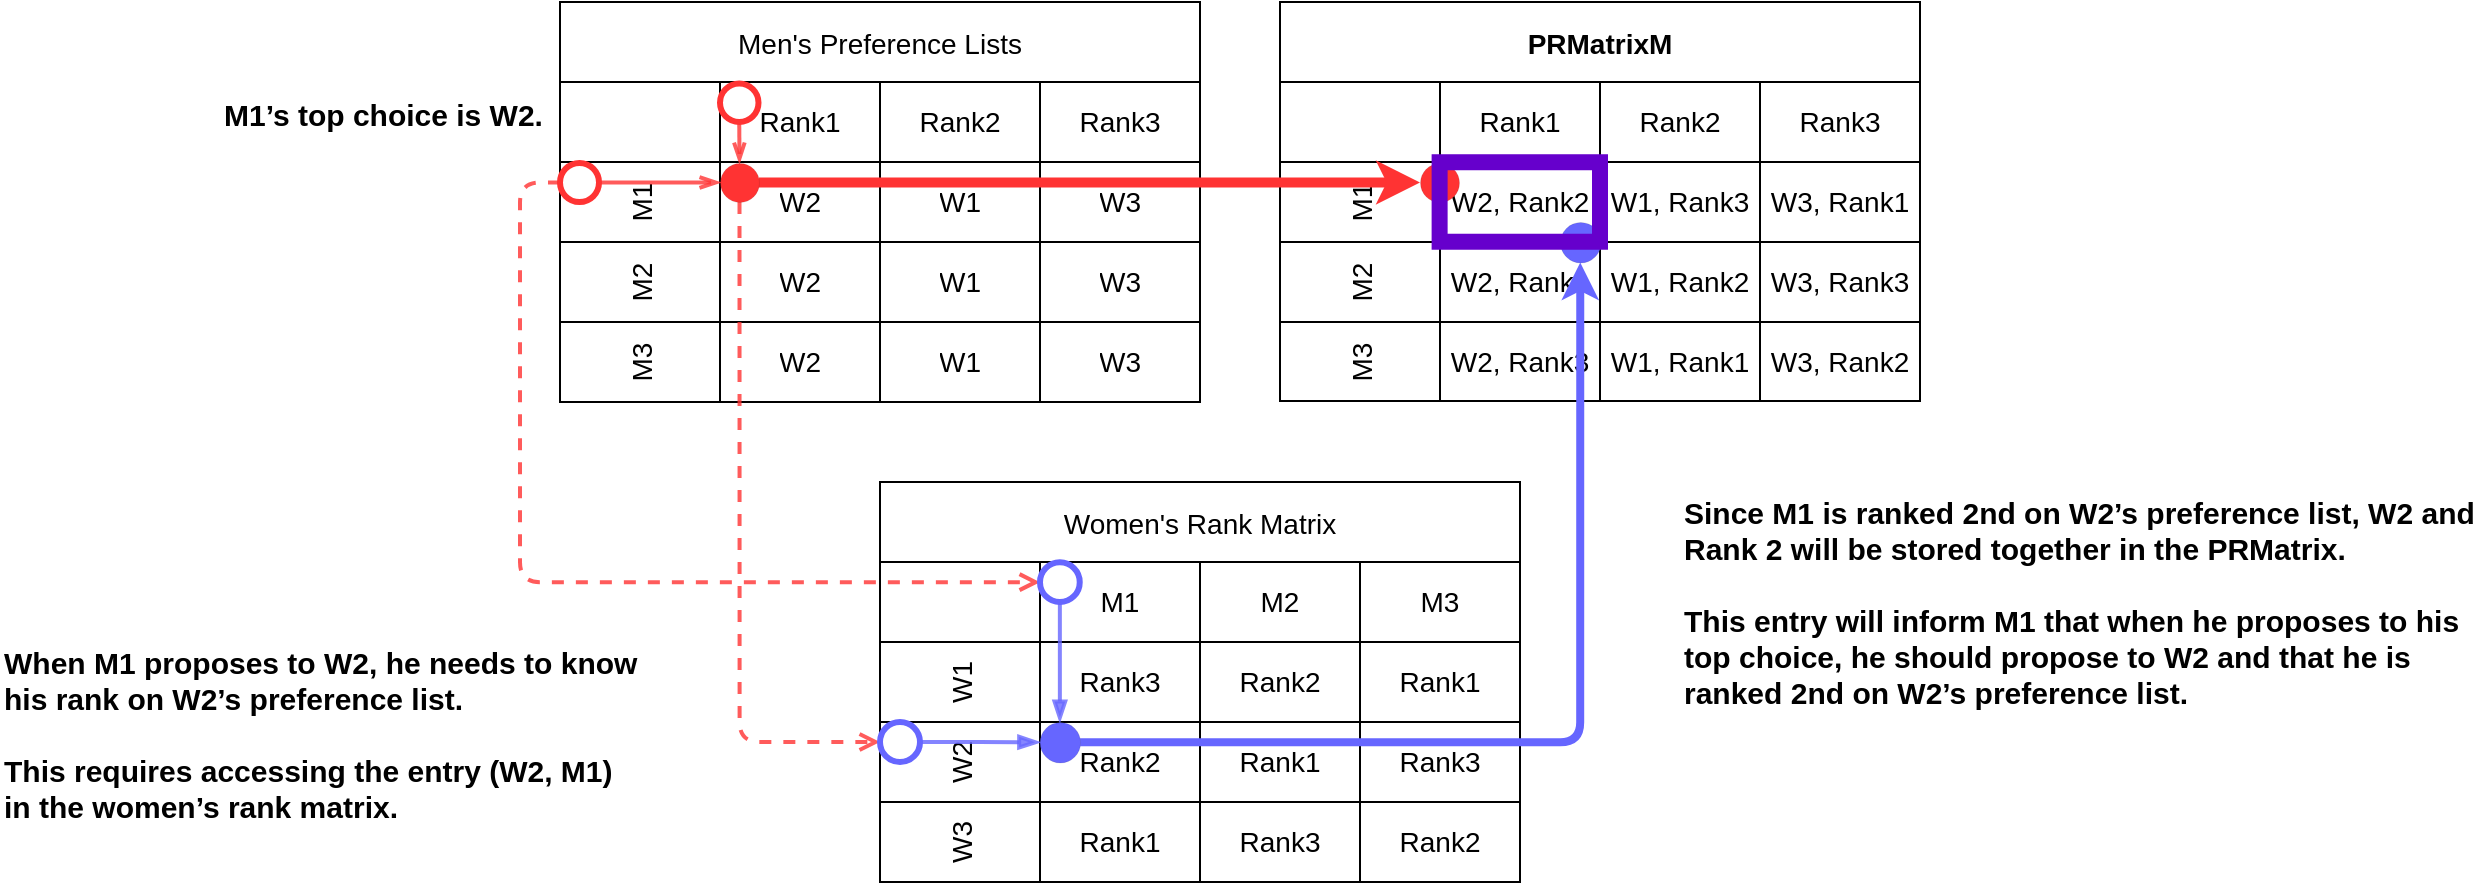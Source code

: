 <mxfile version="24.6.4" type="github">
  <diagram name="Page-1" id="vMLTytokWvOrCjo9vSvv">
    <mxGraphModel dx="3843" dy="961" grid="1" gridSize="10" guides="1" tooltips="1" connect="1" arrows="1" fold="1" page="1" pageScale="1" pageWidth="2339" pageHeight="3300" math="0" shadow="0">
      <root>
        <mxCell id="0" />
        <mxCell id="1" parent="0" />
        <mxCell id="kaPdP8XmIXaBj53WBzwW-1" value="Men&#39;s Preference Lists" style="shape=table;startSize=40;container=1;collapsible=0;childLayout=tableLayout;resizeLast=0;resizeLastRow=0;fontStyle=0;fontSize=14;" parent="1" vertex="1">
          <mxGeometry y="40" width="320" height="200" as="geometry" />
        </mxCell>
        <mxCell id="kaPdP8XmIXaBj53WBzwW-2" value="" style="shape=tableRow;horizontal=0;startSize=80;swimlaneHead=0;swimlaneBody=0;strokeColor=inherit;top=0;left=0;bottom=0;right=0;collapsible=0;dropTarget=0;fillColor=none;points=[[0,0.5],[1,0.5]];portConstraint=eastwest;fontSize=14;" parent="kaPdP8XmIXaBj53WBzwW-1" vertex="1">
          <mxGeometry y="40" width="320" height="40" as="geometry" />
        </mxCell>
        <mxCell id="kaPdP8XmIXaBj53WBzwW-3" value="Rank1" style="shape=partialRectangle;html=1;whiteSpace=wrap;connectable=0;strokeColor=inherit;overflow=hidden;fillColor=none;top=0;left=0;bottom=0;right=0;pointerEvents=1;fontSize=14;" parent="kaPdP8XmIXaBj53WBzwW-2" vertex="1">
          <mxGeometry x="80" width="80" height="40" as="geometry">
            <mxRectangle width="80" height="40" as="alternateBounds" />
          </mxGeometry>
        </mxCell>
        <mxCell id="kaPdP8XmIXaBj53WBzwW-4" value="Rank2" style="shape=partialRectangle;html=1;whiteSpace=wrap;connectable=0;strokeColor=inherit;overflow=hidden;fillColor=none;top=0;left=0;bottom=0;right=0;pointerEvents=1;fontSize=14;" parent="kaPdP8XmIXaBj53WBzwW-2" vertex="1">
          <mxGeometry x="160" width="80" height="40" as="geometry">
            <mxRectangle width="80" height="40" as="alternateBounds" />
          </mxGeometry>
        </mxCell>
        <mxCell id="kaPdP8XmIXaBj53WBzwW-5" value="Rank3" style="shape=partialRectangle;html=1;whiteSpace=wrap;connectable=0;strokeColor=inherit;overflow=hidden;fillColor=none;top=0;left=0;bottom=0;right=0;pointerEvents=1;strokeWidth=1;resizeWidth=1;resizeHeight=1;fontSize=14;" parent="kaPdP8XmIXaBj53WBzwW-2" vertex="1">
          <mxGeometry x="240" width="80" height="40" as="geometry">
            <mxRectangle width="80" height="40" as="alternateBounds" />
          </mxGeometry>
        </mxCell>
        <mxCell id="kaPdP8XmIXaBj53WBzwW-6" value="M1" style="shape=tableRow;horizontal=0;startSize=80;swimlaneHead=0;swimlaneBody=0;strokeColor=inherit;top=0;left=0;bottom=0;right=0;collapsible=0;dropTarget=0;fillColor=none;points=[[0,0.5],[1,0.5]];portConstraint=eastwest;fontSize=14;" parent="kaPdP8XmIXaBj53WBzwW-1" vertex="1">
          <mxGeometry y="80" width="320" height="40" as="geometry" />
        </mxCell>
        <mxCell id="kaPdP8XmIXaBj53WBzwW-7" value="W2" style="shape=partialRectangle;html=1;whiteSpace=wrap;connectable=0;overflow=hidden;top=0;left=0;bottom=0;right=0;pointerEvents=1;strokeColor=default;fillColor=none;fontSize=14;" parent="kaPdP8XmIXaBj53WBzwW-6" vertex="1">
          <mxGeometry x="80" width="80" height="40" as="geometry">
            <mxRectangle width="80" height="40" as="alternateBounds" />
          </mxGeometry>
        </mxCell>
        <mxCell id="kaPdP8XmIXaBj53WBzwW-8" value="W1" style="shape=partialRectangle;html=1;whiteSpace=wrap;connectable=0;overflow=hidden;top=0;left=0;bottom=0;right=0;pointerEvents=1;fillColor=none;labelBackgroundColor=none;labelBorderColor=none;strokeColor=default;shadow=0;resizable=1;resizeWidth=0;metaEdit=0;backgroundOutline=0;fontSize=14;" parent="kaPdP8XmIXaBj53WBzwW-6" vertex="1">
          <mxGeometry x="160" width="80" height="40" as="geometry">
            <mxRectangle width="80" height="40" as="alternateBounds" />
          </mxGeometry>
        </mxCell>
        <mxCell id="kaPdP8XmIXaBj53WBzwW-9" value="W3" style="shape=partialRectangle;html=1;whiteSpace=wrap;connectable=0;overflow=hidden;top=0;left=0;bottom=0;right=0;pointerEvents=1;fillColor=none;fontSize=14;" parent="kaPdP8XmIXaBj53WBzwW-6" vertex="1">
          <mxGeometry x="240" width="80" height="40" as="geometry">
            <mxRectangle width="80" height="40" as="alternateBounds" />
          </mxGeometry>
        </mxCell>
        <mxCell id="kaPdP8XmIXaBj53WBzwW-10" value="M2" style="shape=tableRow;horizontal=0;startSize=80;swimlaneHead=0;swimlaneBody=0;strokeColor=inherit;top=0;left=0;bottom=0;right=0;collapsible=0;dropTarget=0;fillColor=none;points=[[0,0.5],[1,0.5]];portConstraint=eastwest;fontSize=14;" parent="kaPdP8XmIXaBj53WBzwW-1" vertex="1">
          <mxGeometry y="120" width="320" height="40" as="geometry" />
        </mxCell>
        <mxCell id="kaPdP8XmIXaBj53WBzwW-11" value="W2" style="shape=partialRectangle;html=1;whiteSpace=wrap;connectable=0;overflow=hidden;top=0;left=0;bottom=0;right=0;pointerEvents=1;strokeOpacity=100;fillColor=none;fontSize=14;" parent="kaPdP8XmIXaBj53WBzwW-10" vertex="1">
          <mxGeometry x="80" width="80" height="40" as="geometry">
            <mxRectangle width="80" height="40" as="alternateBounds" />
          </mxGeometry>
        </mxCell>
        <mxCell id="kaPdP8XmIXaBj53WBzwW-12" value="W1" style="shape=partialRectangle;html=1;whiteSpace=wrap;connectable=0;strokeColor=inherit;overflow=hidden;fillColor=none;top=0;left=0;bottom=0;right=0;pointerEvents=1;fontSize=14;" parent="kaPdP8XmIXaBj53WBzwW-10" vertex="1">
          <mxGeometry x="160" width="80" height="40" as="geometry">
            <mxRectangle width="80" height="40" as="alternateBounds" />
          </mxGeometry>
        </mxCell>
        <mxCell id="kaPdP8XmIXaBj53WBzwW-13" value="W3" style="shape=partialRectangle;html=1;whiteSpace=wrap;connectable=0;strokeColor=inherit;overflow=hidden;fillColor=none;top=0;left=0;bottom=0;right=0;pointerEvents=1;fontSize=14;" parent="kaPdP8XmIXaBj53WBzwW-10" vertex="1">
          <mxGeometry x="240" width="80" height="40" as="geometry">
            <mxRectangle width="80" height="40" as="alternateBounds" />
          </mxGeometry>
        </mxCell>
        <mxCell id="kaPdP8XmIXaBj53WBzwW-14" value="M3" style="shape=tableRow;horizontal=0;startSize=80;swimlaneHead=0;swimlaneBody=0;strokeColor=inherit;top=0;left=0;bottom=0;right=0;collapsible=0;dropTarget=0;fillColor=none;points=[[0,0.5],[1,0.5]];portConstraint=eastwest;fontSize=14;" parent="kaPdP8XmIXaBj53WBzwW-1" vertex="1">
          <mxGeometry y="160" width="320" height="40" as="geometry" />
        </mxCell>
        <mxCell id="kaPdP8XmIXaBj53WBzwW-15" value="W2" style="shape=partialRectangle;html=1;whiteSpace=wrap;connectable=0;overflow=hidden;top=0;left=0;bottom=0;right=0;pointerEvents=1;fillColor=none;fontSize=14;" parent="kaPdP8XmIXaBj53WBzwW-14" vertex="1">
          <mxGeometry x="80" width="80" height="40" as="geometry">
            <mxRectangle width="80" height="40" as="alternateBounds" />
          </mxGeometry>
        </mxCell>
        <mxCell id="kaPdP8XmIXaBj53WBzwW-16" value="W1" style="shape=partialRectangle;html=1;whiteSpace=wrap;connectable=0;overflow=hidden;top=0;left=0;bottom=0;right=0;pointerEvents=1;fillColor=none;fontSize=14;" parent="kaPdP8XmIXaBj53WBzwW-14" vertex="1">
          <mxGeometry x="160" width="80" height="40" as="geometry">
            <mxRectangle width="80" height="40" as="alternateBounds" />
          </mxGeometry>
        </mxCell>
        <mxCell id="kaPdP8XmIXaBj53WBzwW-17" value="W3" style="shape=partialRectangle;html=1;whiteSpace=wrap;connectable=0;strokeColor=inherit;overflow=hidden;fillColor=none;top=0;left=0;bottom=0;right=0;pointerEvents=1;fontSize=14;" parent="kaPdP8XmIXaBj53WBzwW-14" vertex="1">
          <mxGeometry x="240" width="80" height="40" as="geometry">
            <mxRectangle width="80" height="40" as="alternateBounds" />
          </mxGeometry>
        </mxCell>
        <mxCell id="kaPdP8XmIXaBj53WBzwW-24" value="Women&#39;s Rank Matrix" style="shape=table;startSize=40;container=1;collapsible=0;childLayout=tableLayout;resizeLast=0;resizeLastRow=0;fontStyle=0;fontSize=14;" parent="1" vertex="1">
          <mxGeometry x="160" y="280" width="320" height="200" as="geometry" />
        </mxCell>
        <mxCell id="kaPdP8XmIXaBj53WBzwW-25" value="" style="shape=tableRow;horizontal=0;startSize=80;swimlaneHead=0;swimlaneBody=0;strokeColor=inherit;top=0;left=0;bottom=0;right=0;collapsible=0;dropTarget=0;fillColor=none;points=[[0,0.5],[1,0.5]];portConstraint=eastwest;fontSize=14;" parent="kaPdP8XmIXaBj53WBzwW-24" vertex="1">
          <mxGeometry y="40" width="320" height="40" as="geometry" />
        </mxCell>
        <mxCell id="kaPdP8XmIXaBj53WBzwW-26" value="M1" style="shape=partialRectangle;html=1;whiteSpace=wrap;connectable=0;strokeColor=inherit;overflow=hidden;fillColor=none;top=0;left=0;bottom=0;right=0;pointerEvents=1;fontSize=14;" parent="kaPdP8XmIXaBj53WBzwW-25" vertex="1">
          <mxGeometry x="80" width="80" height="40" as="geometry">
            <mxRectangle width="80" height="40" as="alternateBounds" />
          </mxGeometry>
        </mxCell>
        <mxCell id="kaPdP8XmIXaBj53WBzwW-27" value="M2" style="shape=partialRectangle;html=1;whiteSpace=wrap;connectable=0;strokeColor=inherit;overflow=hidden;fillColor=none;top=0;left=0;bottom=0;right=0;pointerEvents=1;fontSize=14;" parent="kaPdP8XmIXaBj53WBzwW-25" vertex="1">
          <mxGeometry x="160" width="80" height="40" as="geometry">
            <mxRectangle width="80" height="40" as="alternateBounds" />
          </mxGeometry>
        </mxCell>
        <mxCell id="kaPdP8XmIXaBj53WBzwW-28" value="M3" style="shape=partialRectangle;html=1;whiteSpace=wrap;connectable=0;strokeColor=inherit;overflow=hidden;fillColor=none;top=0;left=0;bottom=0;right=0;pointerEvents=1;strokeWidth=1;resizeWidth=1;resizeHeight=1;fontSize=14;" parent="kaPdP8XmIXaBj53WBzwW-25" vertex="1">
          <mxGeometry x="240" width="80" height="40" as="geometry">
            <mxRectangle width="80" height="40" as="alternateBounds" />
          </mxGeometry>
        </mxCell>
        <mxCell id="kaPdP8XmIXaBj53WBzwW-29" value="W1" style="shape=tableRow;horizontal=0;startSize=80;swimlaneHead=0;swimlaneBody=0;strokeColor=inherit;top=0;left=0;bottom=0;right=0;collapsible=0;dropTarget=0;fillColor=none;points=[[0,0.5],[1,0.5]];portConstraint=eastwest;fontSize=14;" parent="kaPdP8XmIXaBj53WBzwW-24" vertex="1">
          <mxGeometry y="80" width="320" height="40" as="geometry" />
        </mxCell>
        <mxCell id="kaPdP8XmIXaBj53WBzwW-30" value="Rank3" style="shape=partialRectangle;html=1;whiteSpace=wrap;connectable=0;strokeColor=inherit;overflow=hidden;fillColor=none;top=0;left=0;bottom=0;right=0;pointerEvents=1;fontSize=14;" parent="kaPdP8XmIXaBj53WBzwW-29" vertex="1">
          <mxGeometry x="80" width="80" height="40" as="geometry">
            <mxRectangle width="80" height="40" as="alternateBounds" />
          </mxGeometry>
        </mxCell>
        <mxCell id="kaPdP8XmIXaBj53WBzwW-31" value="Rank2" style="shape=partialRectangle;html=1;whiteSpace=wrap;connectable=0;strokeColor=inherit;overflow=hidden;fillColor=none;top=0;left=0;bottom=0;right=0;pointerEvents=1;fontSize=14;" parent="kaPdP8XmIXaBj53WBzwW-29" vertex="1">
          <mxGeometry x="160" width="80" height="40" as="geometry">
            <mxRectangle width="80" height="40" as="alternateBounds" />
          </mxGeometry>
        </mxCell>
        <mxCell id="kaPdP8XmIXaBj53WBzwW-32" value="Rank1" style="shape=partialRectangle;html=1;whiteSpace=wrap;connectable=0;strokeColor=inherit;overflow=hidden;fillColor=none;top=0;left=0;bottom=0;right=0;pointerEvents=1;fontSize=14;" parent="kaPdP8XmIXaBj53WBzwW-29" vertex="1">
          <mxGeometry x="240" width="80" height="40" as="geometry">
            <mxRectangle width="80" height="40" as="alternateBounds" />
          </mxGeometry>
        </mxCell>
        <mxCell id="kaPdP8XmIXaBj53WBzwW-33" value="W2" style="shape=tableRow;horizontal=0;startSize=80;swimlaneHead=0;swimlaneBody=0;strokeColor=inherit;top=0;left=0;bottom=0;right=0;collapsible=0;dropTarget=0;fillColor=none;points=[[0,0.5],[1,0.5]];portConstraint=eastwest;fontSize=14;" parent="kaPdP8XmIXaBj53WBzwW-24" vertex="1">
          <mxGeometry y="120" width="320" height="40" as="geometry" />
        </mxCell>
        <mxCell id="kaPdP8XmIXaBj53WBzwW-34" value="Rank2" style="shape=partialRectangle;html=1;whiteSpace=wrap;connectable=0;strokeColor=inherit;overflow=hidden;fillColor=none;top=0;left=0;bottom=0;right=0;pointerEvents=1;fontSize=14;" parent="kaPdP8XmIXaBj53WBzwW-33" vertex="1">
          <mxGeometry x="80" width="80" height="40" as="geometry">
            <mxRectangle width="80" height="40" as="alternateBounds" />
          </mxGeometry>
        </mxCell>
        <mxCell id="kaPdP8XmIXaBj53WBzwW-35" value="Rank1" style="shape=partialRectangle;html=1;whiteSpace=wrap;connectable=0;strokeColor=inherit;overflow=hidden;fillColor=none;top=0;left=0;bottom=0;right=0;pointerEvents=1;fontSize=14;" parent="kaPdP8XmIXaBj53WBzwW-33" vertex="1">
          <mxGeometry x="160" width="80" height="40" as="geometry">
            <mxRectangle width="80" height="40" as="alternateBounds" />
          </mxGeometry>
        </mxCell>
        <mxCell id="kaPdP8XmIXaBj53WBzwW-36" value="Rank3" style="shape=partialRectangle;html=1;whiteSpace=wrap;connectable=0;strokeColor=inherit;overflow=hidden;fillColor=none;top=0;left=0;bottom=0;right=0;pointerEvents=1;fontSize=14;" parent="kaPdP8XmIXaBj53WBzwW-33" vertex="1">
          <mxGeometry x="240" width="80" height="40" as="geometry">
            <mxRectangle width="80" height="40" as="alternateBounds" />
          </mxGeometry>
        </mxCell>
        <mxCell id="kaPdP8XmIXaBj53WBzwW-37" value="W3" style="shape=tableRow;horizontal=0;startSize=80;swimlaneHead=0;swimlaneBody=0;strokeColor=inherit;top=0;left=0;bottom=0;right=0;collapsible=0;dropTarget=0;fillColor=none;points=[[0,0.5],[1,0.5]];portConstraint=eastwest;fontSize=14;" parent="kaPdP8XmIXaBj53WBzwW-24" vertex="1">
          <mxGeometry y="160" width="320" height="40" as="geometry" />
        </mxCell>
        <mxCell id="kaPdP8XmIXaBj53WBzwW-38" value="Rank1" style="shape=partialRectangle;html=1;whiteSpace=wrap;connectable=0;strokeColor=inherit;overflow=hidden;fillColor=none;top=0;left=0;bottom=0;right=0;pointerEvents=1;fontSize=14;" parent="kaPdP8XmIXaBj53WBzwW-37" vertex="1">
          <mxGeometry x="80" width="80" height="40" as="geometry">
            <mxRectangle width="80" height="40" as="alternateBounds" />
          </mxGeometry>
        </mxCell>
        <mxCell id="kaPdP8XmIXaBj53WBzwW-39" value="Rank3" style="shape=partialRectangle;html=1;whiteSpace=wrap;connectable=0;strokeColor=inherit;overflow=hidden;fillColor=none;top=0;left=0;bottom=0;right=0;pointerEvents=1;fontSize=14;" parent="kaPdP8XmIXaBj53WBzwW-37" vertex="1">
          <mxGeometry x="160" width="80" height="40" as="geometry">
            <mxRectangle width="80" height="40" as="alternateBounds" />
          </mxGeometry>
        </mxCell>
        <mxCell id="kaPdP8XmIXaBj53WBzwW-40" value="Rank2" style="shape=partialRectangle;html=1;whiteSpace=wrap;connectable=0;strokeColor=inherit;overflow=hidden;fillColor=none;top=0;left=0;bottom=0;right=0;pointerEvents=1;fontSize=14;" parent="kaPdP8XmIXaBj53WBzwW-37" vertex="1">
          <mxGeometry x="240" width="80" height="40" as="geometry">
            <mxRectangle width="80" height="40" as="alternateBounds" />
          </mxGeometry>
        </mxCell>
        <mxCell id="FKIhmJ0GrVmApkQtwuMD-95" value="PRMatrixM" style="shape=table;startSize=40;container=1;collapsible=0;childLayout=tableLayout;resizeLast=0;resizeLastRow=0;fontStyle=1;fontSize=14;" parent="1" vertex="1">
          <mxGeometry x="360" y="40" width="320" height="199.5" as="geometry" />
        </mxCell>
        <mxCell id="FKIhmJ0GrVmApkQtwuMD-96" value="" style="shape=tableRow;horizontal=0;startSize=80;swimlaneHead=0;swimlaneBody=0;strokeColor=inherit;top=0;left=0;bottom=0;right=0;collapsible=0;dropTarget=0;fillColor=none;points=[[0,0.5],[1,0.5]];portConstraint=eastwest;fontSize=14;" parent="FKIhmJ0GrVmApkQtwuMD-95" vertex="1">
          <mxGeometry y="40" width="320" height="40" as="geometry" />
        </mxCell>
        <mxCell id="FKIhmJ0GrVmApkQtwuMD-97" value="Rank1" style="shape=partialRectangle;html=1;whiteSpace=wrap;connectable=0;strokeColor=inherit;overflow=hidden;fillColor=none;top=0;left=0;bottom=0;right=0;pointerEvents=1;fontSize=14;" parent="FKIhmJ0GrVmApkQtwuMD-96" vertex="1">
          <mxGeometry x="80" width="80" height="40" as="geometry">
            <mxRectangle width="80" height="40" as="alternateBounds" />
          </mxGeometry>
        </mxCell>
        <mxCell id="FKIhmJ0GrVmApkQtwuMD-98" value="Rank2" style="shape=partialRectangle;html=1;whiteSpace=wrap;connectable=0;strokeColor=inherit;overflow=hidden;fillColor=none;top=0;left=0;bottom=0;right=0;pointerEvents=1;fontSize=14;" parent="FKIhmJ0GrVmApkQtwuMD-96" vertex="1">
          <mxGeometry x="160" width="80" height="40" as="geometry">
            <mxRectangle width="80" height="40" as="alternateBounds" />
          </mxGeometry>
        </mxCell>
        <mxCell id="FKIhmJ0GrVmApkQtwuMD-99" value="Rank3" style="shape=partialRectangle;html=1;whiteSpace=wrap;connectable=0;strokeColor=inherit;overflow=hidden;fillColor=none;top=0;left=0;bottom=0;right=0;pointerEvents=1;strokeWidth=1;resizeWidth=1;resizeHeight=1;fontSize=14;" parent="FKIhmJ0GrVmApkQtwuMD-96" vertex="1">
          <mxGeometry x="240" width="80" height="40" as="geometry">
            <mxRectangle width="80" height="40" as="alternateBounds" />
          </mxGeometry>
        </mxCell>
        <mxCell id="FKIhmJ0GrVmApkQtwuMD-100" value="M1" style="shape=tableRow;horizontal=0;startSize=80;swimlaneHead=0;swimlaneBody=0;strokeColor=inherit;top=0;left=0;bottom=0;right=0;collapsible=0;dropTarget=0;fillColor=none;points=[[0,0.5],[1,0.5]];portConstraint=eastwest;fontSize=14;" parent="FKIhmJ0GrVmApkQtwuMD-95" vertex="1">
          <mxGeometry y="80" width="320" height="40" as="geometry" />
        </mxCell>
        <mxCell id="FKIhmJ0GrVmApkQtwuMD-101" value="W2, Rank2" style="shape=partialRectangle;html=1;whiteSpace=wrap;connectable=0;overflow=hidden;top=0;left=0;bottom=0;right=0;pointerEvents=1;strokeColor=default;fillColor=none;fontSize=14;" parent="FKIhmJ0GrVmApkQtwuMD-100" vertex="1">
          <mxGeometry x="80" width="80" height="40" as="geometry">
            <mxRectangle width="80" height="40" as="alternateBounds" />
          </mxGeometry>
        </mxCell>
        <mxCell id="FKIhmJ0GrVmApkQtwuMD-102" value="W1, Rank3" style="shape=partialRectangle;html=1;whiteSpace=wrap;connectable=0;overflow=hidden;top=0;left=0;bottom=0;right=0;pointerEvents=1;fillColor=none;labelBackgroundColor=none;labelBorderColor=none;strokeColor=default;shadow=0;resizable=1;resizeWidth=0;metaEdit=0;backgroundOutline=0;fontSize=14;" parent="FKIhmJ0GrVmApkQtwuMD-100" vertex="1">
          <mxGeometry x="160" width="80" height="40" as="geometry">
            <mxRectangle width="80" height="40" as="alternateBounds" />
          </mxGeometry>
        </mxCell>
        <mxCell id="FKIhmJ0GrVmApkQtwuMD-103" value="W3, Rank1" style="shape=partialRectangle;html=1;whiteSpace=wrap;connectable=0;overflow=hidden;top=0;left=0;bottom=0;right=0;pointerEvents=1;fillColor=none;fontSize=14;" parent="FKIhmJ0GrVmApkQtwuMD-100" vertex="1">
          <mxGeometry x="240" width="80" height="40" as="geometry">
            <mxRectangle width="80" height="40" as="alternateBounds" />
          </mxGeometry>
        </mxCell>
        <mxCell id="FKIhmJ0GrVmApkQtwuMD-104" value="M2" style="shape=tableRow;horizontal=0;startSize=80;swimlaneHead=0;swimlaneBody=0;strokeColor=inherit;top=0;left=0;bottom=0;right=0;collapsible=0;dropTarget=0;fillColor=none;points=[[0,0.5],[1,0.5]];portConstraint=eastwest;fontSize=14;" parent="FKIhmJ0GrVmApkQtwuMD-95" vertex="1">
          <mxGeometry y="120" width="320" height="40" as="geometry" />
        </mxCell>
        <mxCell id="FKIhmJ0GrVmApkQtwuMD-105" value="W2, Rank1" style="shape=partialRectangle;html=1;whiteSpace=wrap;connectable=0;overflow=hidden;top=0;left=0;bottom=0;right=0;pointerEvents=1;strokeOpacity=100;fillColor=none;fontSize=14;" parent="FKIhmJ0GrVmApkQtwuMD-104" vertex="1">
          <mxGeometry x="80" width="80" height="40" as="geometry">
            <mxRectangle width="80" height="40" as="alternateBounds" />
          </mxGeometry>
        </mxCell>
        <mxCell id="FKIhmJ0GrVmApkQtwuMD-106" value="W1, Rank2" style="shape=partialRectangle;html=1;whiteSpace=wrap;connectable=0;strokeColor=inherit;overflow=hidden;fillColor=none;top=0;left=0;bottom=0;right=0;pointerEvents=1;fontSize=14;" parent="FKIhmJ0GrVmApkQtwuMD-104" vertex="1">
          <mxGeometry x="160" width="80" height="40" as="geometry">
            <mxRectangle width="80" height="40" as="alternateBounds" />
          </mxGeometry>
        </mxCell>
        <mxCell id="FKIhmJ0GrVmApkQtwuMD-107" value="W3, Rank3" style="shape=partialRectangle;html=1;whiteSpace=wrap;connectable=0;strokeColor=inherit;overflow=hidden;fillColor=none;top=0;left=0;bottom=0;right=0;pointerEvents=1;fontSize=14;" parent="FKIhmJ0GrVmApkQtwuMD-104" vertex="1">
          <mxGeometry x="240" width="80" height="40" as="geometry">
            <mxRectangle width="80" height="40" as="alternateBounds" />
          </mxGeometry>
        </mxCell>
        <mxCell id="FKIhmJ0GrVmApkQtwuMD-108" value="M3" style="shape=tableRow;horizontal=0;startSize=80;swimlaneHead=0;swimlaneBody=0;strokeColor=inherit;top=0;left=0;bottom=0;right=0;collapsible=0;dropTarget=0;fillColor=none;points=[[0,0.5],[1,0.5]];portConstraint=eastwest;fontSize=14;" parent="FKIhmJ0GrVmApkQtwuMD-95" vertex="1">
          <mxGeometry y="160" width="320" height="40" as="geometry" />
        </mxCell>
        <mxCell id="FKIhmJ0GrVmApkQtwuMD-109" value="W2, Rank3" style="shape=partialRectangle;html=1;whiteSpace=wrap;connectable=0;overflow=hidden;top=0;left=0;bottom=0;right=0;pointerEvents=1;fillColor=none;fontSize=14;" parent="FKIhmJ0GrVmApkQtwuMD-108" vertex="1">
          <mxGeometry x="80" width="80" height="40" as="geometry">
            <mxRectangle width="80" height="40" as="alternateBounds" />
          </mxGeometry>
        </mxCell>
        <mxCell id="FKIhmJ0GrVmApkQtwuMD-110" value="W1, Rank1" style="shape=partialRectangle;html=1;whiteSpace=wrap;connectable=0;overflow=hidden;top=0;left=0;bottom=0;right=0;pointerEvents=1;fillColor=none;fontSize=14;" parent="FKIhmJ0GrVmApkQtwuMD-108" vertex="1">
          <mxGeometry x="160" width="80" height="40" as="geometry">
            <mxRectangle width="80" height="40" as="alternateBounds" />
          </mxGeometry>
        </mxCell>
        <mxCell id="FKIhmJ0GrVmApkQtwuMD-111" value="W3, Rank2" style="shape=partialRectangle;html=1;whiteSpace=wrap;connectable=0;strokeColor=inherit;overflow=hidden;fillColor=none;top=0;left=0;bottom=0;right=0;pointerEvents=1;fontSize=14;" parent="FKIhmJ0GrVmApkQtwuMD-108" vertex="1">
          <mxGeometry x="240" width="80" height="40" as="geometry">
            <mxRectangle width="80" height="40" as="alternateBounds" />
          </mxGeometry>
        </mxCell>
        <mxCell id="xlXXRtrmLb0q4SKdg70j-7" style="edgeStyle=orthogonalEdgeStyle;rounded=0;orthogonalLoop=1;jettySize=auto;html=1;exitX=0.5;exitY=1;exitDx=0;exitDy=0;entryX=0.5;entryY=0;entryDx=0;entryDy=0;strokeColor=#FF3333;strokeWidth=2;endArrow=openThin;endFill=0;opacity=80;fontSize=14;" edge="1" parent="1" source="xlXXRtrmLb0q4SKdg70j-4" target="xlXXRtrmLb0q4SKdg70j-5">
          <mxGeometry relative="1" as="geometry" />
        </mxCell>
        <mxCell id="xlXXRtrmLb0q4SKdg70j-4" value="" style="ellipse;whiteSpace=wrap;html=1;aspect=fixed;gradientColor=none;strokeWidth=3;fillColor=#FFFFFF;strokeColor=#FF3333;fontSize=14;" vertex="1" parent="1">
          <mxGeometry x="80" y="80.75" width="19.25" height="19.25" as="geometry" />
        </mxCell>
        <mxCell id="xlXXRtrmLb0q4SKdg70j-19" style="edgeStyle=orthogonalEdgeStyle;rounded=1;orthogonalLoop=1;jettySize=auto;html=1;exitX=0.5;exitY=1;exitDx=0;exitDy=0;entryX=0;entryY=0.5;entryDx=0;entryDy=0;dashed=1;endArrow=open;endFill=0;strokeColor=#FF3333;strokeWidth=2;curved=0;fontSize=14;opacity=80;" edge="1" parent="1" source="xlXXRtrmLb0q4SKdg70j-5" target="xlXXRtrmLb0q4SKdg70j-10">
          <mxGeometry relative="1" as="geometry" />
        </mxCell>
        <mxCell id="xlXXRtrmLb0q4SKdg70j-34" style="edgeStyle=orthogonalEdgeStyle;rounded=0;orthogonalLoop=1;jettySize=auto;html=1;exitX=1;exitY=0.5;exitDx=0;exitDy=0;entryX=0;entryY=0.5;entryDx=0;entryDy=0;strokeWidth=5;strokeColor=#FF3333;fontSize=14;" edge="1" parent="1" source="xlXXRtrmLb0q4SKdg70j-5" target="xlXXRtrmLb0q4SKdg70j-26">
          <mxGeometry relative="1" as="geometry" />
        </mxCell>
        <mxCell id="xlXXRtrmLb0q4SKdg70j-5" value="" style="ellipse;whiteSpace=wrap;html=1;aspect=fixed;gradientColor=none;strokeWidth=0;fillColor=#FF3333;fontSize=14;" vertex="1" parent="1">
          <mxGeometry x="80" y="120.5" width="19.5" height="19.5" as="geometry" />
        </mxCell>
        <mxCell id="xlXXRtrmLb0q4SKdg70j-8" style="edgeStyle=orthogonalEdgeStyle;rounded=0;orthogonalLoop=1;jettySize=auto;html=1;exitX=1;exitY=0.5;exitDx=0;exitDy=0;entryX=0;entryY=0.5;entryDx=0;entryDy=0;strokeColor=#FF3333;strokeWidth=2;endArrow=openThin;endFill=0;opacity=80;fontSize=14;" edge="1" parent="1" source="xlXXRtrmLb0q4SKdg70j-6" target="xlXXRtrmLb0q4SKdg70j-5">
          <mxGeometry relative="1" as="geometry" />
        </mxCell>
        <mxCell id="xlXXRtrmLb0q4SKdg70j-18" style="edgeStyle=orthogonalEdgeStyle;rounded=1;orthogonalLoop=1;jettySize=auto;html=1;exitX=0;exitY=0.5;exitDx=0;exitDy=0;entryX=0;entryY=0.5;entryDx=0;entryDy=0;dashed=1;endArrow=open;endFill=0;strokeColor=#FF3333;strokeWidth=2;curved=0;fontSize=14;opacity=80;" edge="1" parent="1" source="xlXXRtrmLb0q4SKdg70j-6" target="xlXXRtrmLb0q4SKdg70j-9">
          <mxGeometry relative="1" as="geometry" />
        </mxCell>
        <mxCell id="xlXXRtrmLb0q4SKdg70j-6" value="" style="ellipse;whiteSpace=wrap;html=1;aspect=fixed;gradientColor=none;strokeWidth=3;fillColor=#FFFFFF;strokeColor=#FF3333;fontSize=14;" vertex="1" parent="1">
          <mxGeometry y="120.5" width="19.5" height="19.5" as="geometry" />
        </mxCell>
        <mxCell id="xlXXRtrmLb0q4SKdg70j-20" style="edgeStyle=orthogonalEdgeStyle;rounded=0;orthogonalLoop=1;jettySize=auto;html=1;exitX=0.5;exitY=1;exitDx=0;exitDy=0;entryX=0.5;entryY=0;entryDx=0;entryDy=0;strokeColor=#6666FF;strokeWidth=2;endArrow=blockThin;endFill=1;opacity=80;fontSize=14;" edge="1" parent="1" source="xlXXRtrmLb0q4SKdg70j-9" target="xlXXRtrmLb0q4SKdg70j-11">
          <mxGeometry relative="1" as="geometry" />
        </mxCell>
        <mxCell id="xlXXRtrmLb0q4SKdg70j-9" value="" style="ellipse;whiteSpace=wrap;html=1;aspect=fixed;gradientColor=none;strokeWidth=3;fillColor=#FFFFFF;strokeColor=#6666FF;fontSize=14;" vertex="1" parent="1">
          <mxGeometry x="240" y="320.13" width="19.87" height="19.87" as="geometry" />
        </mxCell>
        <mxCell id="xlXXRtrmLb0q4SKdg70j-21" style="edgeStyle=orthogonalEdgeStyle;rounded=0;orthogonalLoop=1;jettySize=auto;html=1;exitX=1;exitY=0.5;exitDx=0;exitDy=0;entryX=0;entryY=0.5;entryDx=0;entryDy=0;strokeColor=#6666FF;strokeWidth=2;endArrow=blockThin;endFill=1;opacity=80;fontSize=14;" edge="1" parent="1" source="xlXXRtrmLb0q4SKdg70j-10" target="xlXXRtrmLb0q4SKdg70j-11">
          <mxGeometry relative="1" as="geometry" />
        </mxCell>
        <mxCell id="xlXXRtrmLb0q4SKdg70j-10" value="" style="ellipse;whiteSpace=wrap;html=1;aspect=fixed;strokeWidth=3;strokeColor=#6666FF;fontSize=14;" vertex="1" parent="1">
          <mxGeometry x="160" y="400" width="20" height="20" as="geometry" />
        </mxCell>
        <mxCell id="xlXXRtrmLb0q4SKdg70j-33" style="edgeStyle=orthogonalEdgeStyle;rounded=1;orthogonalLoop=1;jettySize=auto;html=1;exitX=1;exitY=0.5;exitDx=0;exitDy=0;entryX=0.5;entryY=1;entryDx=0;entryDy=0;curved=0;strokeColor=#6666FF;strokeWidth=4;fontSize=14;" edge="1" parent="1" source="xlXXRtrmLb0q4SKdg70j-11" target="xlXXRtrmLb0q4SKdg70j-27">
          <mxGeometry relative="1" as="geometry" />
        </mxCell>
        <mxCell id="xlXXRtrmLb0q4SKdg70j-11" value="" style="ellipse;whiteSpace=wrap;html=1;aspect=fixed;gradientColor=none;strokeWidth=0;fillColor=#6666FF;fontSize=14;" vertex="1" parent="1">
          <mxGeometry x="239.81" y="400" width="20.25" height="20.25" as="geometry" />
        </mxCell>
        <mxCell id="xlXXRtrmLb0q4SKdg70j-26" value="" style="ellipse;whiteSpace=wrap;html=1;aspect=fixed;gradientColor=none;strokeWidth=0;fillColor=#FF3333;fontSize=14;" vertex="1" parent="1">
          <mxGeometry x="430" y="120.5" width="19.5" height="19.5" as="geometry" />
        </mxCell>
        <mxCell id="xlXXRtrmLb0q4SKdg70j-27" value="" style="ellipse;whiteSpace=wrap;html=1;aspect=fixed;gradientColor=none;strokeWidth=0;fillColor=#6666FF;fontSize=14;" vertex="1" parent="1">
          <mxGeometry x="500" y="150" width="20.25" height="20.25" as="geometry" />
        </mxCell>
        <mxCell id="xlXXRtrmLb0q4SKdg70j-36" value="" style="whiteSpace=wrap;html=1;fillColor=none;strokeWidth=8;strokeColor=#6600CC;fontSize=15;" vertex="1" parent="1">
          <mxGeometry x="439.81" y="120.12" width="80.19" height="39.75" as="geometry" />
        </mxCell>
        <mxCell id="xlXXRtrmLb0q4SKdg70j-45" value="M1’s top choice is W2." style="text;whiteSpace=wrap;fontStyle=1;fontSize=15;" vertex="1" parent="1">
          <mxGeometry x="-170" y="80.75" width="170" height="40" as="geometry" />
        </mxCell>
        <mxCell id="xlXXRtrmLb0q4SKdg70j-47" value="When M1 proposes to W2, he needs to know his rank on W2’s preference list.&#xa;&#xa;This requires accessing the entry (W2, M1) in the women’s rank matrix." style="text;whiteSpace=wrap;fontSize=15;fontStyle=1" vertex="1" parent="1">
          <mxGeometry x="-280" y="355" width="320" height="50" as="geometry" />
        </mxCell>
        <mxCell id="xlXXRtrmLb0q4SKdg70j-48" value="Since M1 is ranked 2nd on W2’s preference list, W2 and Rank 2 will be stored together in the PRMatrix. &#xa;&#xa;This entry will inform M1 that when he proposes to his top choice, he should propose to W2 and that he is ranked 2nd on W2’s preference list." style="text;whiteSpace=wrap;fontSize=15;fontStyle=1" vertex="1" parent="1">
          <mxGeometry x="560" y="280" width="400" height="120" as="geometry" />
        </mxCell>
      </root>
    </mxGraphModel>
  </diagram>
</mxfile>

